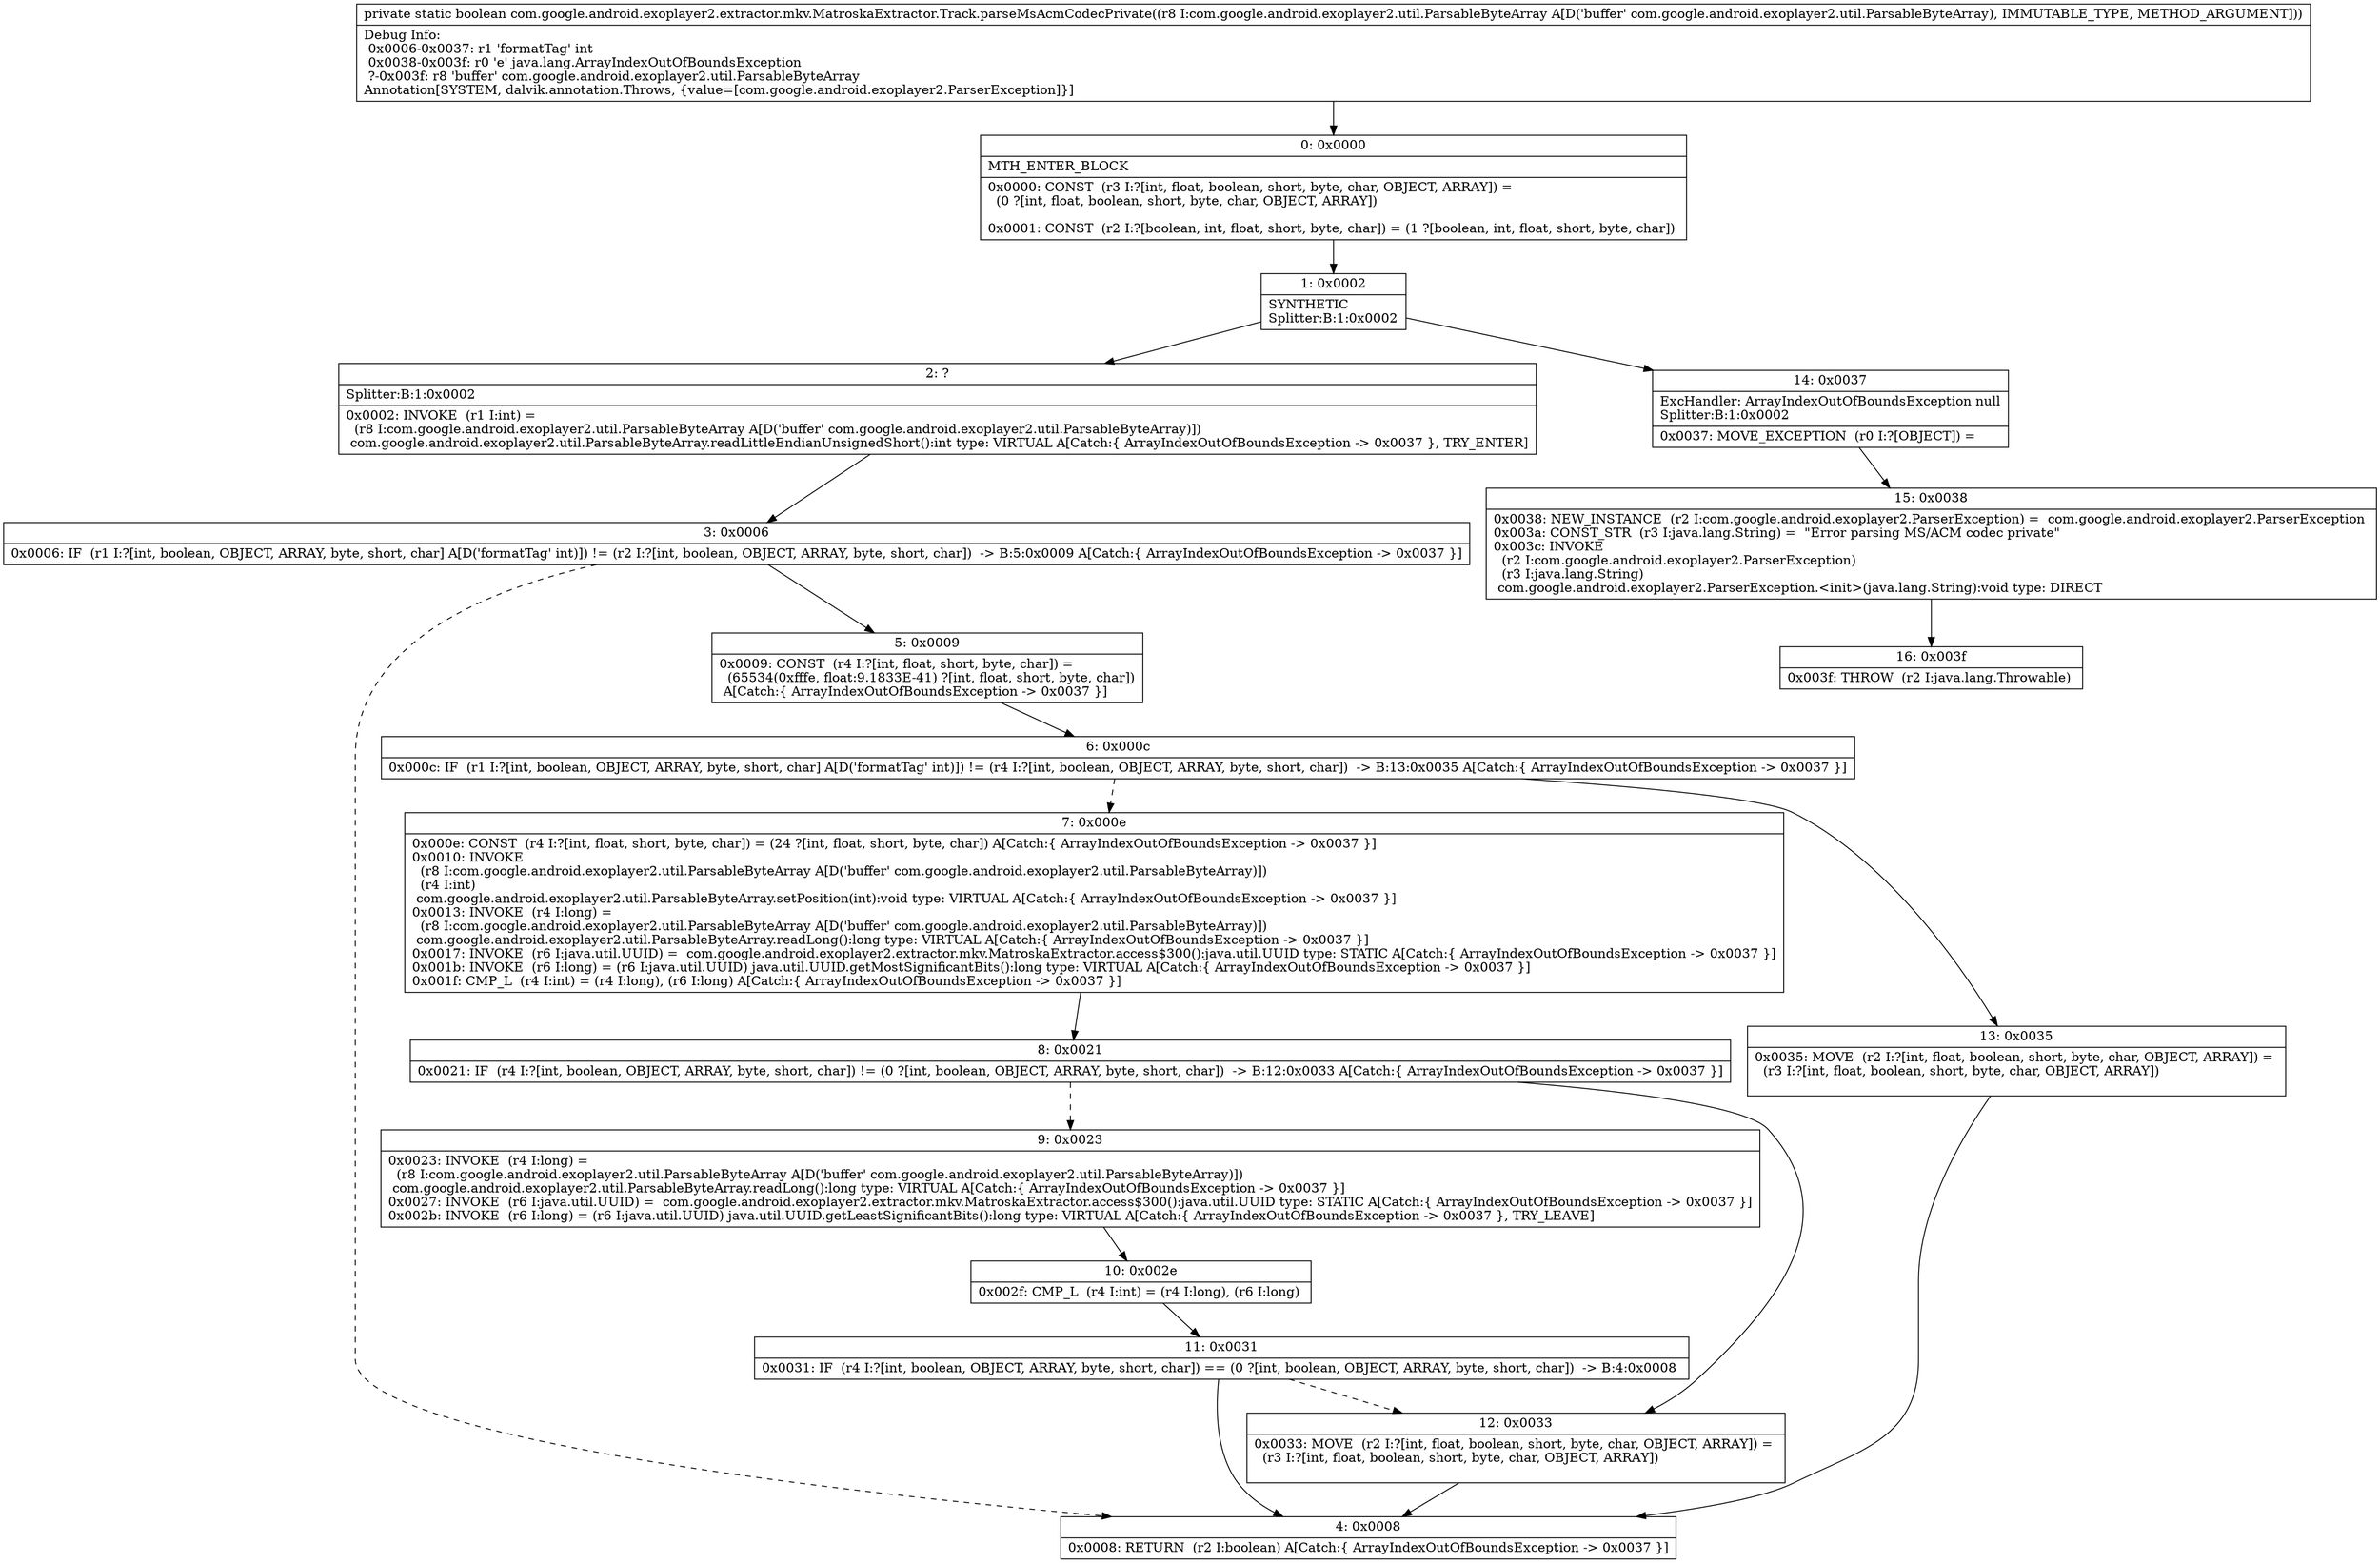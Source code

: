 digraph "CFG forcom.google.android.exoplayer2.extractor.mkv.MatroskaExtractor.Track.parseMsAcmCodecPrivate(Lcom\/google\/android\/exoplayer2\/util\/ParsableByteArray;)Z" {
Node_0 [shape=record,label="{0\:\ 0x0000|MTH_ENTER_BLOCK\l|0x0000: CONST  (r3 I:?[int, float, boolean, short, byte, char, OBJECT, ARRAY]) = \l  (0 ?[int, float, boolean, short, byte, char, OBJECT, ARRAY])\l \l0x0001: CONST  (r2 I:?[boolean, int, float, short, byte, char]) = (1 ?[boolean, int, float, short, byte, char]) \l}"];
Node_1 [shape=record,label="{1\:\ 0x0002|SYNTHETIC\lSplitter:B:1:0x0002\l}"];
Node_2 [shape=record,label="{2\:\ ?|Splitter:B:1:0x0002\l|0x0002: INVOKE  (r1 I:int) = \l  (r8 I:com.google.android.exoplayer2.util.ParsableByteArray A[D('buffer' com.google.android.exoplayer2.util.ParsableByteArray)])\l com.google.android.exoplayer2.util.ParsableByteArray.readLittleEndianUnsignedShort():int type: VIRTUAL A[Catch:\{ ArrayIndexOutOfBoundsException \-\> 0x0037 \}, TRY_ENTER]\l}"];
Node_3 [shape=record,label="{3\:\ 0x0006|0x0006: IF  (r1 I:?[int, boolean, OBJECT, ARRAY, byte, short, char] A[D('formatTag' int)]) != (r2 I:?[int, boolean, OBJECT, ARRAY, byte, short, char])  \-\> B:5:0x0009 A[Catch:\{ ArrayIndexOutOfBoundsException \-\> 0x0037 \}]\l}"];
Node_4 [shape=record,label="{4\:\ 0x0008|0x0008: RETURN  (r2 I:boolean) A[Catch:\{ ArrayIndexOutOfBoundsException \-\> 0x0037 \}]\l}"];
Node_5 [shape=record,label="{5\:\ 0x0009|0x0009: CONST  (r4 I:?[int, float, short, byte, char]) = \l  (65534(0xfffe, float:9.1833E\-41) ?[int, float, short, byte, char])\l A[Catch:\{ ArrayIndexOutOfBoundsException \-\> 0x0037 \}]\l}"];
Node_6 [shape=record,label="{6\:\ 0x000c|0x000c: IF  (r1 I:?[int, boolean, OBJECT, ARRAY, byte, short, char] A[D('formatTag' int)]) != (r4 I:?[int, boolean, OBJECT, ARRAY, byte, short, char])  \-\> B:13:0x0035 A[Catch:\{ ArrayIndexOutOfBoundsException \-\> 0x0037 \}]\l}"];
Node_7 [shape=record,label="{7\:\ 0x000e|0x000e: CONST  (r4 I:?[int, float, short, byte, char]) = (24 ?[int, float, short, byte, char]) A[Catch:\{ ArrayIndexOutOfBoundsException \-\> 0x0037 \}]\l0x0010: INVOKE  \l  (r8 I:com.google.android.exoplayer2.util.ParsableByteArray A[D('buffer' com.google.android.exoplayer2.util.ParsableByteArray)])\l  (r4 I:int)\l com.google.android.exoplayer2.util.ParsableByteArray.setPosition(int):void type: VIRTUAL A[Catch:\{ ArrayIndexOutOfBoundsException \-\> 0x0037 \}]\l0x0013: INVOKE  (r4 I:long) = \l  (r8 I:com.google.android.exoplayer2.util.ParsableByteArray A[D('buffer' com.google.android.exoplayer2.util.ParsableByteArray)])\l com.google.android.exoplayer2.util.ParsableByteArray.readLong():long type: VIRTUAL A[Catch:\{ ArrayIndexOutOfBoundsException \-\> 0x0037 \}]\l0x0017: INVOKE  (r6 I:java.util.UUID) =  com.google.android.exoplayer2.extractor.mkv.MatroskaExtractor.access$300():java.util.UUID type: STATIC A[Catch:\{ ArrayIndexOutOfBoundsException \-\> 0x0037 \}]\l0x001b: INVOKE  (r6 I:long) = (r6 I:java.util.UUID) java.util.UUID.getMostSignificantBits():long type: VIRTUAL A[Catch:\{ ArrayIndexOutOfBoundsException \-\> 0x0037 \}]\l0x001f: CMP_L  (r4 I:int) = (r4 I:long), (r6 I:long) A[Catch:\{ ArrayIndexOutOfBoundsException \-\> 0x0037 \}]\l}"];
Node_8 [shape=record,label="{8\:\ 0x0021|0x0021: IF  (r4 I:?[int, boolean, OBJECT, ARRAY, byte, short, char]) != (0 ?[int, boolean, OBJECT, ARRAY, byte, short, char])  \-\> B:12:0x0033 A[Catch:\{ ArrayIndexOutOfBoundsException \-\> 0x0037 \}]\l}"];
Node_9 [shape=record,label="{9\:\ 0x0023|0x0023: INVOKE  (r4 I:long) = \l  (r8 I:com.google.android.exoplayer2.util.ParsableByteArray A[D('buffer' com.google.android.exoplayer2.util.ParsableByteArray)])\l com.google.android.exoplayer2.util.ParsableByteArray.readLong():long type: VIRTUAL A[Catch:\{ ArrayIndexOutOfBoundsException \-\> 0x0037 \}]\l0x0027: INVOKE  (r6 I:java.util.UUID) =  com.google.android.exoplayer2.extractor.mkv.MatroskaExtractor.access$300():java.util.UUID type: STATIC A[Catch:\{ ArrayIndexOutOfBoundsException \-\> 0x0037 \}]\l0x002b: INVOKE  (r6 I:long) = (r6 I:java.util.UUID) java.util.UUID.getLeastSignificantBits():long type: VIRTUAL A[Catch:\{ ArrayIndexOutOfBoundsException \-\> 0x0037 \}, TRY_LEAVE]\l}"];
Node_10 [shape=record,label="{10\:\ 0x002e|0x002f: CMP_L  (r4 I:int) = (r4 I:long), (r6 I:long) \l}"];
Node_11 [shape=record,label="{11\:\ 0x0031|0x0031: IF  (r4 I:?[int, boolean, OBJECT, ARRAY, byte, short, char]) == (0 ?[int, boolean, OBJECT, ARRAY, byte, short, char])  \-\> B:4:0x0008 \l}"];
Node_12 [shape=record,label="{12\:\ 0x0033|0x0033: MOVE  (r2 I:?[int, float, boolean, short, byte, char, OBJECT, ARRAY]) = \l  (r3 I:?[int, float, boolean, short, byte, char, OBJECT, ARRAY])\l \l}"];
Node_13 [shape=record,label="{13\:\ 0x0035|0x0035: MOVE  (r2 I:?[int, float, boolean, short, byte, char, OBJECT, ARRAY]) = \l  (r3 I:?[int, float, boolean, short, byte, char, OBJECT, ARRAY])\l \l}"];
Node_14 [shape=record,label="{14\:\ 0x0037|ExcHandler: ArrayIndexOutOfBoundsException null\lSplitter:B:1:0x0002\l|0x0037: MOVE_EXCEPTION  (r0 I:?[OBJECT]) =  \l}"];
Node_15 [shape=record,label="{15\:\ 0x0038|0x0038: NEW_INSTANCE  (r2 I:com.google.android.exoplayer2.ParserException) =  com.google.android.exoplayer2.ParserException \l0x003a: CONST_STR  (r3 I:java.lang.String) =  \"Error parsing MS\/ACM codec private\" \l0x003c: INVOKE  \l  (r2 I:com.google.android.exoplayer2.ParserException)\l  (r3 I:java.lang.String)\l com.google.android.exoplayer2.ParserException.\<init\>(java.lang.String):void type: DIRECT \l}"];
Node_16 [shape=record,label="{16\:\ 0x003f|0x003f: THROW  (r2 I:java.lang.Throwable) \l}"];
MethodNode[shape=record,label="{private static boolean com.google.android.exoplayer2.extractor.mkv.MatroskaExtractor.Track.parseMsAcmCodecPrivate((r8 I:com.google.android.exoplayer2.util.ParsableByteArray A[D('buffer' com.google.android.exoplayer2.util.ParsableByteArray), IMMUTABLE_TYPE, METHOD_ARGUMENT]))  | Debug Info:\l  0x0006\-0x0037: r1 'formatTag' int\l  0x0038\-0x003f: r0 'e' java.lang.ArrayIndexOutOfBoundsException\l  ?\-0x003f: r8 'buffer' com.google.android.exoplayer2.util.ParsableByteArray\lAnnotation[SYSTEM, dalvik.annotation.Throws, \{value=[com.google.android.exoplayer2.ParserException]\}]\l}"];
MethodNode -> Node_0;
Node_0 -> Node_1;
Node_1 -> Node_2;
Node_1 -> Node_14;
Node_2 -> Node_3;
Node_3 -> Node_4[style=dashed];
Node_3 -> Node_5;
Node_5 -> Node_6;
Node_6 -> Node_7[style=dashed];
Node_6 -> Node_13;
Node_7 -> Node_8;
Node_8 -> Node_9[style=dashed];
Node_8 -> Node_12;
Node_9 -> Node_10;
Node_10 -> Node_11;
Node_11 -> Node_4;
Node_11 -> Node_12[style=dashed];
Node_12 -> Node_4;
Node_13 -> Node_4;
Node_14 -> Node_15;
Node_15 -> Node_16;
}

